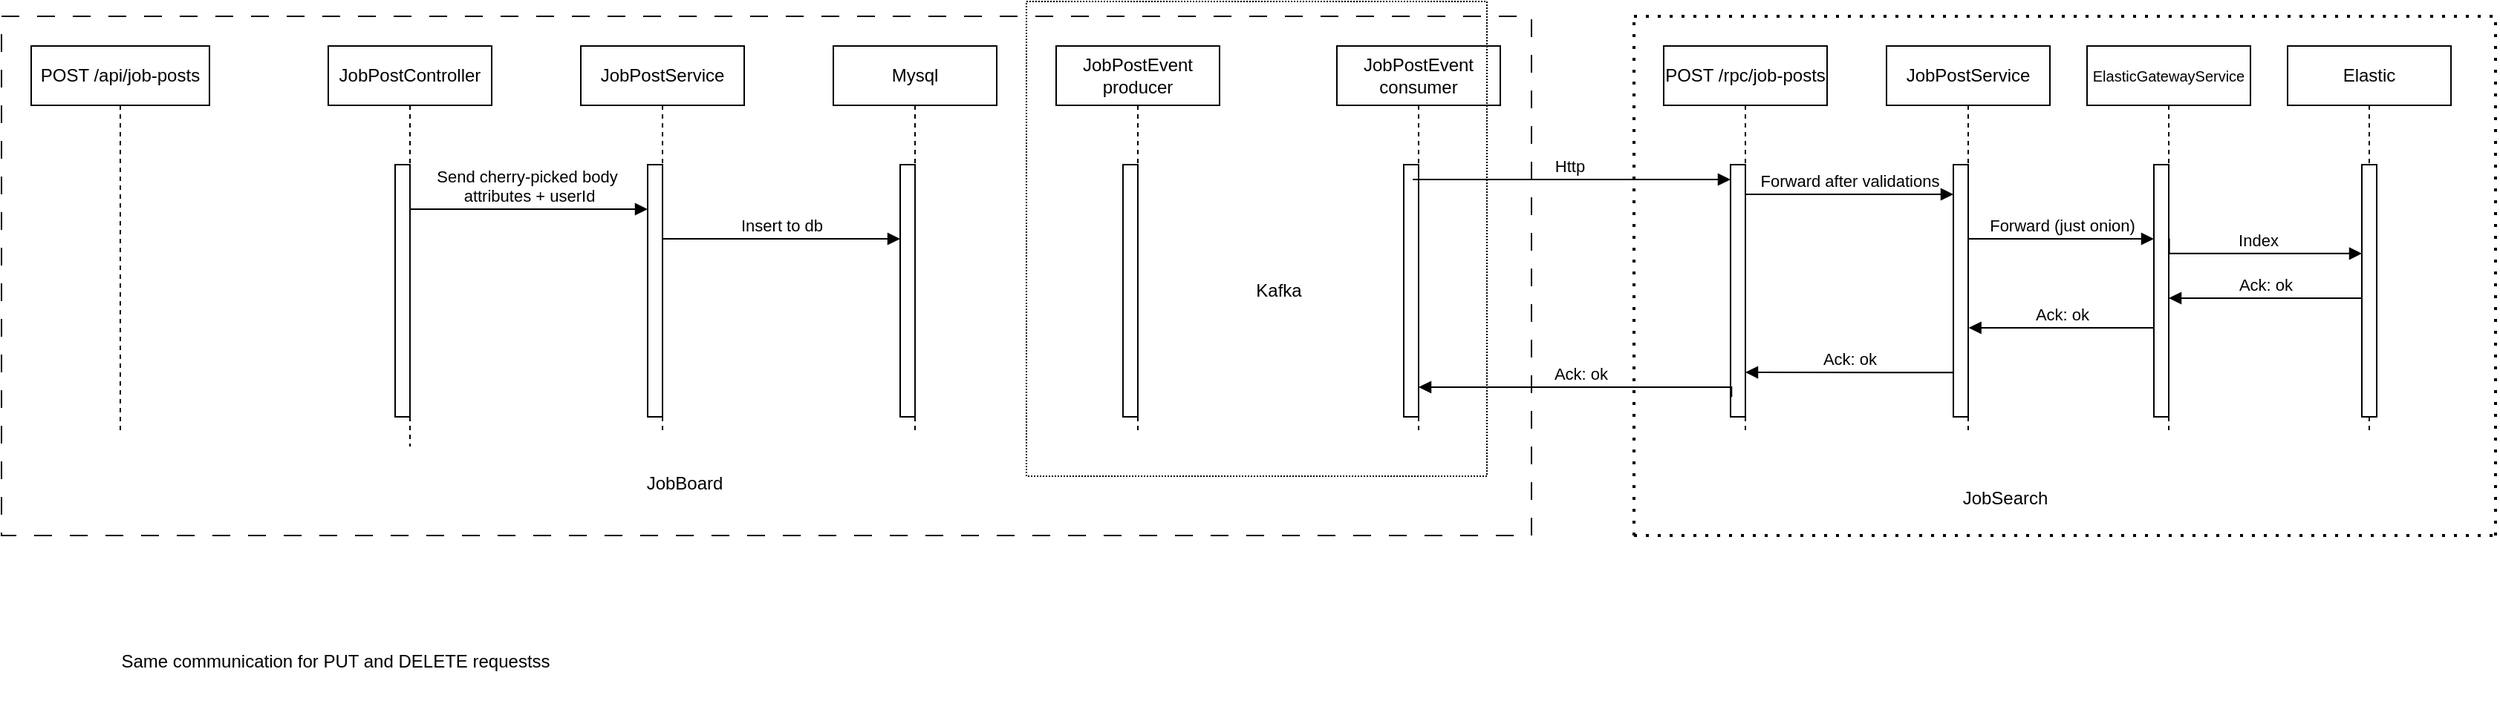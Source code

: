 <mxfile version="25.0.1">
  <diagram name="Page-1" id="2YBvvXClWsGukQMizWep">
    <mxGraphModel dx="1990" dy="1041" grid="1" gridSize="10" guides="1" tooltips="1" connect="1" arrows="1" fold="1" page="1" pageScale="1" pageWidth="850" pageHeight="1100" math="0" shadow="0">
      <root>
        <mxCell id="0" />
        <mxCell id="1" parent="0" />
        <mxCell id="aM9ryv3xv72pqoxQDRHE-1" value="&lt;div&gt;POST /api/job-posts&lt;/div&gt;" style="shape=umlLifeline;perimeter=lifelinePerimeter;whiteSpace=wrap;html=1;container=0;dropTarget=0;collapsible=0;recursiveResize=0;outlineConnect=0;portConstraint=eastwest;newEdgeStyle={&quot;edgeStyle&quot;:&quot;elbowEdgeStyle&quot;,&quot;elbow&quot;:&quot;vertical&quot;,&quot;curved&quot;:0,&quot;rounded&quot;:0};" parent="1" vertex="1">
          <mxGeometry x="40" y="40" width="120" height="260" as="geometry" />
        </mxCell>
        <mxCell id="aM9ryv3xv72pqoxQDRHE-5" value="JobPostController" style="shape=umlLifeline;perimeter=lifelinePerimeter;whiteSpace=wrap;html=1;container=0;dropTarget=0;collapsible=0;recursiveResize=0;outlineConnect=0;portConstraint=eastwest;newEdgeStyle={&quot;edgeStyle&quot;:&quot;elbowEdgeStyle&quot;,&quot;elbow&quot;:&quot;vertical&quot;,&quot;curved&quot;:0,&quot;rounded&quot;:0};" parent="1" vertex="1">
          <mxGeometry x="240" y="40" width="110" height="270" as="geometry" />
        </mxCell>
        <mxCell id="aM9ryv3xv72pqoxQDRHE-6" value="" style="html=1;points=[];perimeter=orthogonalPerimeter;outlineConnect=0;targetShapes=umlLifeline;portConstraint=eastwest;newEdgeStyle={&quot;edgeStyle&quot;:&quot;elbowEdgeStyle&quot;,&quot;elbow&quot;:&quot;vertical&quot;,&quot;curved&quot;:0,&quot;rounded&quot;:0};" parent="aM9ryv3xv72pqoxQDRHE-5" vertex="1">
          <mxGeometry x="45" y="80" width="10" height="170" as="geometry" />
        </mxCell>
        <mxCell id="KMCO-tWbzsmPumvapd43-1" value="JobPostService" style="shape=umlLifeline;perimeter=lifelinePerimeter;whiteSpace=wrap;html=1;container=0;dropTarget=0;collapsible=0;recursiveResize=0;outlineConnect=0;portConstraint=eastwest;newEdgeStyle={&quot;edgeStyle&quot;:&quot;elbowEdgeStyle&quot;,&quot;elbow&quot;:&quot;vertical&quot;,&quot;curved&quot;:0,&quot;rounded&quot;:0};" vertex="1" parent="1">
          <mxGeometry x="410" y="40" width="110" height="260" as="geometry" />
        </mxCell>
        <mxCell id="KMCO-tWbzsmPumvapd43-2" value="" style="html=1;points=[];perimeter=orthogonalPerimeter;outlineConnect=0;targetShapes=umlLifeline;portConstraint=eastwest;newEdgeStyle={&quot;edgeStyle&quot;:&quot;elbowEdgeStyle&quot;,&quot;elbow&quot;:&quot;vertical&quot;,&quot;curved&quot;:0,&quot;rounded&quot;:0};" vertex="1" parent="KMCO-tWbzsmPumvapd43-1">
          <mxGeometry x="45" y="80" width="10" height="170" as="geometry" />
        </mxCell>
        <mxCell id="KMCO-tWbzsmPumvapd43-3" value="Mysql" style="shape=umlLifeline;perimeter=lifelinePerimeter;whiteSpace=wrap;html=1;container=0;dropTarget=0;collapsible=0;recursiveResize=0;outlineConnect=0;portConstraint=eastwest;newEdgeStyle={&quot;edgeStyle&quot;:&quot;elbowEdgeStyle&quot;,&quot;elbow&quot;:&quot;vertical&quot;,&quot;curved&quot;:0,&quot;rounded&quot;:0};" vertex="1" parent="1">
          <mxGeometry x="580" y="40" width="110" height="260" as="geometry" />
        </mxCell>
        <mxCell id="KMCO-tWbzsmPumvapd43-4" value="" style="html=1;points=[];perimeter=orthogonalPerimeter;outlineConnect=0;targetShapes=umlLifeline;portConstraint=eastwest;newEdgeStyle={&quot;edgeStyle&quot;:&quot;elbowEdgeStyle&quot;,&quot;elbow&quot;:&quot;vertical&quot;,&quot;curved&quot;:0,&quot;rounded&quot;:0};" vertex="1" parent="KMCO-tWbzsmPumvapd43-3">
          <mxGeometry x="45" y="80" width="10" height="170" as="geometry" />
        </mxCell>
        <mxCell id="KMCO-tWbzsmPumvapd43-5" value="JobPostEvent producer" style="shape=umlLifeline;perimeter=lifelinePerimeter;whiteSpace=wrap;html=1;container=0;dropTarget=0;collapsible=0;recursiveResize=0;outlineConnect=0;portConstraint=eastwest;newEdgeStyle={&quot;edgeStyle&quot;:&quot;elbowEdgeStyle&quot;,&quot;elbow&quot;:&quot;vertical&quot;,&quot;curved&quot;:0,&quot;rounded&quot;:0};" vertex="1" parent="1">
          <mxGeometry x="730" y="40" width="110" height="260" as="geometry" />
        </mxCell>
        <mxCell id="KMCO-tWbzsmPumvapd43-6" value="" style="html=1;points=[];perimeter=orthogonalPerimeter;outlineConnect=0;targetShapes=umlLifeline;portConstraint=eastwest;newEdgeStyle={&quot;edgeStyle&quot;:&quot;elbowEdgeStyle&quot;,&quot;elbow&quot;:&quot;vertical&quot;,&quot;curved&quot;:0,&quot;rounded&quot;:0};" vertex="1" parent="KMCO-tWbzsmPumvapd43-5">
          <mxGeometry x="45" y="80" width="10" height="170" as="geometry" />
        </mxCell>
        <mxCell id="KMCO-tWbzsmPumvapd43-8" value="Insert to db" style="html=1;verticalAlign=bottom;endArrow=block;edgeStyle=elbowEdgeStyle;elbow=vertical;curved=0;rounded=0;" edge="1" parent="1" source="KMCO-tWbzsmPumvapd43-2" target="KMCO-tWbzsmPumvapd43-4">
          <mxGeometry relative="1" as="geometry">
            <mxPoint x="470" y="130" as="sourcePoint" />
            <Array as="points">
              <mxPoint x="560" y="170" />
              <mxPoint x="555" y="130" />
            </Array>
            <mxPoint x="620" y="130" as="targetPoint" />
          </mxGeometry>
        </mxCell>
        <mxCell id="KMCO-tWbzsmPumvapd43-12" value="JobPostEvent consumer" style="shape=umlLifeline;perimeter=lifelinePerimeter;whiteSpace=wrap;html=1;container=0;dropTarget=0;collapsible=0;recursiveResize=0;outlineConnect=0;portConstraint=eastwest;newEdgeStyle={&quot;edgeStyle&quot;:&quot;elbowEdgeStyle&quot;,&quot;elbow&quot;:&quot;vertical&quot;,&quot;curved&quot;:0,&quot;rounded&quot;:0};" vertex="1" parent="1">
          <mxGeometry x="919" y="40" width="110" height="260" as="geometry" />
        </mxCell>
        <mxCell id="KMCO-tWbzsmPumvapd43-13" value="" style="html=1;points=[];perimeter=orthogonalPerimeter;outlineConnect=0;targetShapes=umlLifeline;portConstraint=eastwest;newEdgeStyle={&quot;edgeStyle&quot;:&quot;elbowEdgeStyle&quot;,&quot;elbow&quot;:&quot;vertical&quot;,&quot;curved&quot;:0,&quot;rounded&quot;:0};" vertex="1" parent="KMCO-tWbzsmPumvapd43-12">
          <mxGeometry x="45" y="80" width="10" height="170" as="geometry" />
        </mxCell>
        <mxCell id="KMCO-tWbzsmPumvapd43-14" value="&lt;div&gt;POST /rpc/job-posts&lt;/div&gt;" style="shape=umlLifeline;perimeter=lifelinePerimeter;whiteSpace=wrap;html=1;container=0;dropTarget=0;collapsible=0;recursiveResize=0;outlineConnect=0;portConstraint=eastwest;newEdgeStyle={&quot;edgeStyle&quot;:&quot;elbowEdgeStyle&quot;,&quot;elbow&quot;:&quot;vertical&quot;,&quot;curved&quot;:0,&quot;rounded&quot;:0};" vertex="1" parent="1">
          <mxGeometry x="1139" y="40" width="110" height="260" as="geometry" />
        </mxCell>
        <mxCell id="KMCO-tWbzsmPumvapd43-15" value="" style="html=1;points=[];perimeter=orthogonalPerimeter;outlineConnect=0;targetShapes=umlLifeline;portConstraint=eastwest;newEdgeStyle={&quot;edgeStyle&quot;:&quot;elbowEdgeStyle&quot;,&quot;elbow&quot;:&quot;vertical&quot;,&quot;curved&quot;:0,&quot;rounded&quot;:0};" vertex="1" parent="KMCO-tWbzsmPumvapd43-14">
          <mxGeometry x="45" y="80" width="10" height="170" as="geometry" />
        </mxCell>
        <mxCell id="KMCO-tWbzsmPumvapd43-16" value="Http&amp;nbsp;" style="html=1;verticalAlign=bottom;endArrow=block;edgeStyle=elbowEdgeStyle;elbow=vertical;curved=0;rounded=0;exitX=0.839;exitY=0.375;exitDx=0;exitDy=0;exitPerimeter=0;" edge="1" parent="1" source="KMCO-tWbzsmPumvapd43-43" target="KMCO-tWbzsmPumvapd43-15">
          <mxGeometry relative="1" as="geometry">
            <mxPoint x="979" y="130" as="sourcePoint" />
            <Array as="points">
              <mxPoint x="1064" y="130" />
            </Array>
            <mxPoint x="1109" y="130" as="targetPoint" />
          </mxGeometry>
        </mxCell>
        <mxCell id="KMCO-tWbzsmPumvapd43-17" value="&lt;div&gt;JobPostService&lt;/div&gt;" style="shape=umlLifeline;perimeter=lifelinePerimeter;whiteSpace=wrap;html=1;container=0;dropTarget=0;collapsible=0;recursiveResize=0;outlineConnect=0;portConstraint=eastwest;newEdgeStyle={&quot;edgeStyle&quot;:&quot;elbowEdgeStyle&quot;,&quot;elbow&quot;:&quot;vertical&quot;,&quot;curved&quot;:0,&quot;rounded&quot;:0};" vertex="1" parent="1">
          <mxGeometry x="1289" y="40" width="110" height="260" as="geometry" />
        </mxCell>
        <mxCell id="KMCO-tWbzsmPumvapd43-18" value="" style="html=1;points=[];perimeter=orthogonalPerimeter;outlineConnect=0;targetShapes=umlLifeline;portConstraint=eastwest;newEdgeStyle={&quot;edgeStyle&quot;:&quot;elbowEdgeStyle&quot;,&quot;elbow&quot;:&quot;vertical&quot;,&quot;curved&quot;:0,&quot;rounded&quot;:0};" vertex="1" parent="KMCO-tWbzsmPumvapd43-17">
          <mxGeometry x="45" y="80" width="10" height="170" as="geometry" />
        </mxCell>
        <mxCell id="KMCO-tWbzsmPumvapd43-19" value="&lt;div&gt;&lt;font style=&quot;font-size: 10px;&quot;&gt;ElasticGatewayService&lt;/font&gt;&lt;/div&gt;" style="shape=umlLifeline;perimeter=lifelinePerimeter;whiteSpace=wrap;html=1;container=0;dropTarget=0;collapsible=0;recursiveResize=0;outlineConnect=0;portConstraint=eastwest;newEdgeStyle={&quot;edgeStyle&quot;:&quot;elbowEdgeStyle&quot;,&quot;elbow&quot;:&quot;vertical&quot;,&quot;curved&quot;:0,&quot;rounded&quot;:0};" vertex="1" parent="1">
          <mxGeometry x="1424" y="40" width="110" height="260" as="geometry" />
        </mxCell>
        <mxCell id="KMCO-tWbzsmPumvapd43-20" value="" style="html=1;points=[];perimeter=orthogonalPerimeter;outlineConnect=0;targetShapes=umlLifeline;portConstraint=eastwest;newEdgeStyle={&quot;edgeStyle&quot;:&quot;elbowEdgeStyle&quot;,&quot;elbow&quot;:&quot;vertical&quot;,&quot;curved&quot;:0,&quot;rounded&quot;:0};" vertex="1" parent="KMCO-tWbzsmPumvapd43-19">
          <mxGeometry x="45" y="80" width="10" height="170" as="geometry" />
        </mxCell>
        <mxCell id="KMCO-tWbzsmPumvapd43-21" value="Forward after validations" style="html=1;verticalAlign=bottom;endArrow=block;edgeStyle=elbowEdgeStyle;elbow=vertical;curved=0;rounded=0;" edge="1" parent="1" source="KMCO-tWbzsmPumvapd43-14" target="KMCO-tWbzsmPumvapd43-18">
          <mxGeometry x="-0.003" relative="1" as="geometry">
            <mxPoint x="1199" y="140" as="sourcePoint" />
            <Array as="points">
              <mxPoint x="1284" y="140" />
            </Array>
            <mxPoint x="1329" y="140" as="targetPoint" />
            <mxPoint as="offset" />
          </mxGeometry>
        </mxCell>
        <mxCell id="KMCO-tWbzsmPumvapd43-22" value="Forward (just onion)" style="html=1;verticalAlign=bottom;endArrow=block;edgeStyle=elbowEdgeStyle;elbow=vertical;curved=0;rounded=0;" edge="1" parent="1" source="KMCO-tWbzsmPumvapd43-17">
          <mxGeometry x="-0.003" relative="1" as="geometry">
            <mxPoint x="1359" y="170" as="sourcePoint" />
            <Array as="points">
              <mxPoint x="1339" y="170" />
            </Array>
            <mxPoint x="1469" y="170" as="targetPoint" />
            <mxPoint as="offset" />
          </mxGeometry>
        </mxCell>
        <mxCell id="KMCO-tWbzsmPumvapd43-23" value="Elastic" style="shape=umlLifeline;perimeter=lifelinePerimeter;whiteSpace=wrap;html=1;container=0;dropTarget=0;collapsible=0;recursiveResize=0;outlineConnect=0;portConstraint=eastwest;newEdgeStyle={&quot;edgeStyle&quot;:&quot;elbowEdgeStyle&quot;,&quot;elbow&quot;:&quot;vertical&quot;,&quot;curved&quot;:0,&quot;rounded&quot;:0};" vertex="1" parent="1">
          <mxGeometry x="1559" y="40" width="110" height="260" as="geometry" />
        </mxCell>
        <mxCell id="KMCO-tWbzsmPumvapd43-24" value="" style="html=1;points=[];perimeter=orthogonalPerimeter;outlineConnect=0;targetShapes=umlLifeline;portConstraint=eastwest;newEdgeStyle={&quot;edgeStyle&quot;:&quot;elbowEdgeStyle&quot;,&quot;elbow&quot;:&quot;vertical&quot;,&quot;curved&quot;:0,&quot;rounded&quot;:0};" vertex="1" parent="KMCO-tWbzsmPumvapd43-23">
          <mxGeometry x="50" y="80" width="10" height="170" as="geometry" />
        </mxCell>
        <mxCell id="KMCO-tWbzsmPumvapd43-25" value="Index" style="html=1;verticalAlign=bottom;endArrow=block;edgeStyle=elbowEdgeStyle;elbow=vertical;curved=0;rounded=0;" edge="1" parent="1">
          <mxGeometry x="-0.003" relative="1" as="geometry">
            <mxPoint x="1479.308" y="169.9" as="sourcePoint" />
            <Array as="points">
              <mxPoint x="1484" y="179.9" />
            </Array>
            <mxPoint x="1609" y="180" as="targetPoint" />
            <mxPoint as="offset" />
          </mxGeometry>
        </mxCell>
        <mxCell id="KMCO-tWbzsmPumvapd43-26" value="Ack: ok" style="html=1;verticalAlign=bottom;endArrow=block;edgeStyle=elbowEdgeStyle;elbow=vertical;curved=0;rounded=0;" edge="1" parent="1" target="KMCO-tWbzsmPumvapd43-19">
          <mxGeometry relative="1" as="geometry">
            <mxPoint x="1609" y="210" as="sourcePoint" />
            <Array as="points">
              <mxPoint x="1519" y="210" />
            </Array>
            <mxPoint x="1449" y="210" as="targetPoint" />
          </mxGeometry>
        </mxCell>
        <mxCell id="KMCO-tWbzsmPumvapd43-27" value="Ack: ok" style="html=1;verticalAlign=bottom;endArrow=block;edgeStyle=elbowEdgeStyle;elbow=vertical;curved=0;rounded=0;" edge="1" parent="1" source="KMCO-tWbzsmPumvapd43-20">
          <mxGeometry relative="1" as="geometry">
            <mxPoint x="1469" y="230" as="sourcePoint" />
            <Array as="points">
              <mxPoint x="1378.69" y="230" />
            </Array>
            <mxPoint x="1344.308" y="230" as="targetPoint" />
          </mxGeometry>
        </mxCell>
        <mxCell id="KMCO-tWbzsmPumvapd43-28" value="Ack: ok" style="html=1;verticalAlign=bottom;endArrow=block;edgeStyle=elbowEdgeStyle;elbow=vertical;curved=0;rounded=0;" edge="1" parent="1" target="KMCO-tWbzsmPumvapd43-14">
          <mxGeometry relative="1" as="geometry">
            <mxPoint x="1333.69" y="260.11" as="sourcePoint" />
            <Array as="points" />
            <mxPoint x="1199" y="260.067" as="targetPoint" />
          </mxGeometry>
        </mxCell>
        <mxCell id="KMCO-tWbzsmPumvapd43-29" value="Ack: ok" style="html=1;verticalAlign=bottom;endArrow=block;edgeStyle=elbowEdgeStyle;elbow=vertical;curved=0;rounded=0;exitX=0.065;exitY=0.921;exitDx=0;exitDy=0;exitPerimeter=0;" edge="1" parent="1" source="KMCO-tWbzsmPumvapd43-15" target="KMCO-tWbzsmPumvapd43-12">
          <mxGeometry relative="1" as="geometry">
            <mxPoint x="1109" y="270" as="sourcePoint" />
            <Array as="points">
              <mxPoint x="1013.38" y="270" />
            </Array>
            <mxPoint x="978.998" y="270" as="targetPoint" />
          </mxGeometry>
        </mxCell>
        <mxCell id="KMCO-tWbzsmPumvapd43-30" value="" style="endArrow=none;dashed=1;html=1;dashPattern=1 3;strokeWidth=2;rounded=0;" edge="1" parent="1">
          <mxGeometry width="50" height="50" relative="1" as="geometry">
            <mxPoint x="1119" y="370" as="sourcePoint" />
            <mxPoint x="1119" y="20" as="targetPoint" />
          </mxGeometry>
        </mxCell>
        <mxCell id="KMCO-tWbzsmPumvapd43-32" value="JobSearch" style="text;html=1;align=center;verticalAlign=middle;whiteSpace=wrap;rounded=0;" vertex="1" parent="1">
          <mxGeometry x="1289" y="330" width="160" height="30" as="geometry" />
        </mxCell>
        <mxCell id="KMCO-tWbzsmPumvapd43-33" value="" style="endArrow=none;dashed=1;html=1;dashPattern=1 3;strokeWidth=2;rounded=0;" edge="1" parent="1">
          <mxGeometry width="50" height="50" relative="1" as="geometry">
            <mxPoint x="1699" y="370" as="sourcePoint" />
            <mxPoint x="1699" y="20" as="targetPoint" />
          </mxGeometry>
        </mxCell>
        <mxCell id="KMCO-tWbzsmPumvapd43-34" value="" style="endArrow=none;dashed=1;html=1;dashPattern=1 3;strokeWidth=2;rounded=0;" edge="1" parent="1">
          <mxGeometry width="50" height="50" relative="1" as="geometry">
            <mxPoint x="1119" y="20" as="sourcePoint" />
            <mxPoint x="1699" y="20" as="targetPoint" />
          </mxGeometry>
        </mxCell>
        <mxCell id="KMCO-tWbzsmPumvapd43-35" value="" style="endArrow=none;dashed=1;html=1;dashPattern=1 3;strokeWidth=2;rounded=0;" edge="1" parent="1">
          <mxGeometry width="50" height="50" relative="1" as="geometry">
            <mxPoint x="1119" y="370" as="sourcePoint" />
            <mxPoint x="1699" y="370" as="targetPoint" />
          </mxGeometry>
        </mxCell>
        <mxCell id="KMCO-tWbzsmPumvapd43-7" value="Send cherry-picked body&amp;nbsp;&lt;div&gt;attributes + userId&lt;/div&gt;" style="html=1;verticalAlign=bottom;endArrow=block;edgeStyle=elbowEdgeStyle;elbow=vertical;curved=0;rounded=0;" edge="1" parent="1" source="aM9ryv3xv72pqoxQDRHE-5" target="KMCO-tWbzsmPumvapd43-2">
          <mxGeometry relative="1" as="geometry">
            <mxPoint x="290" y="150" as="sourcePoint" />
            <Array as="points">
              <mxPoint x="375" y="150" />
            </Array>
            <mxPoint x="450" y="150" as="targetPoint" />
          </mxGeometry>
        </mxCell>
        <mxCell id="KMCO-tWbzsmPumvapd43-41" value="" style="rounded=0;whiteSpace=wrap;html=1;fillColor=none;dashed=1;dashPattern=12 12;" vertex="1" parent="1">
          <mxGeometry x="20" y="20" width="1030" height="350" as="geometry" />
        </mxCell>
        <mxCell id="KMCO-tWbzsmPumvapd43-42" value="JobBoard" style="text;html=1;align=center;verticalAlign=middle;whiteSpace=wrap;rounded=0;" vertex="1" parent="1">
          <mxGeometry x="400" y="320" width="160" height="30" as="geometry" />
        </mxCell>
        <mxCell id="KMCO-tWbzsmPumvapd43-43" value="" style="rounded=0;whiteSpace=wrap;html=1;fillColor=none;dashed=1;dashPattern=1 1;" vertex="1" parent="1">
          <mxGeometry x="710" y="10" width="310" height="320" as="geometry" />
        </mxCell>
        <mxCell id="KMCO-tWbzsmPumvapd43-44" value="Kafka" style="text;html=1;align=center;verticalAlign=middle;whiteSpace=wrap;rounded=0;" vertex="1" parent="1">
          <mxGeometry x="850" y="190" width="60" height="30" as="geometry" />
        </mxCell>
        <mxCell id="KMCO-tWbzsmPumvapd43-45" value="Same communication for PUT and DELETE requestss" style="text;html=1;align=center;verticalAlign=middle;whiteSpace=wrap;rounded=0;" vertex="1" parent="1">
          <mxGeometry x="30" y="420" width="430" height="70" as="geometry" />
        </mxCell>
      </root>
    </mxGraphModel>
  </diagram>
</mxfile>
